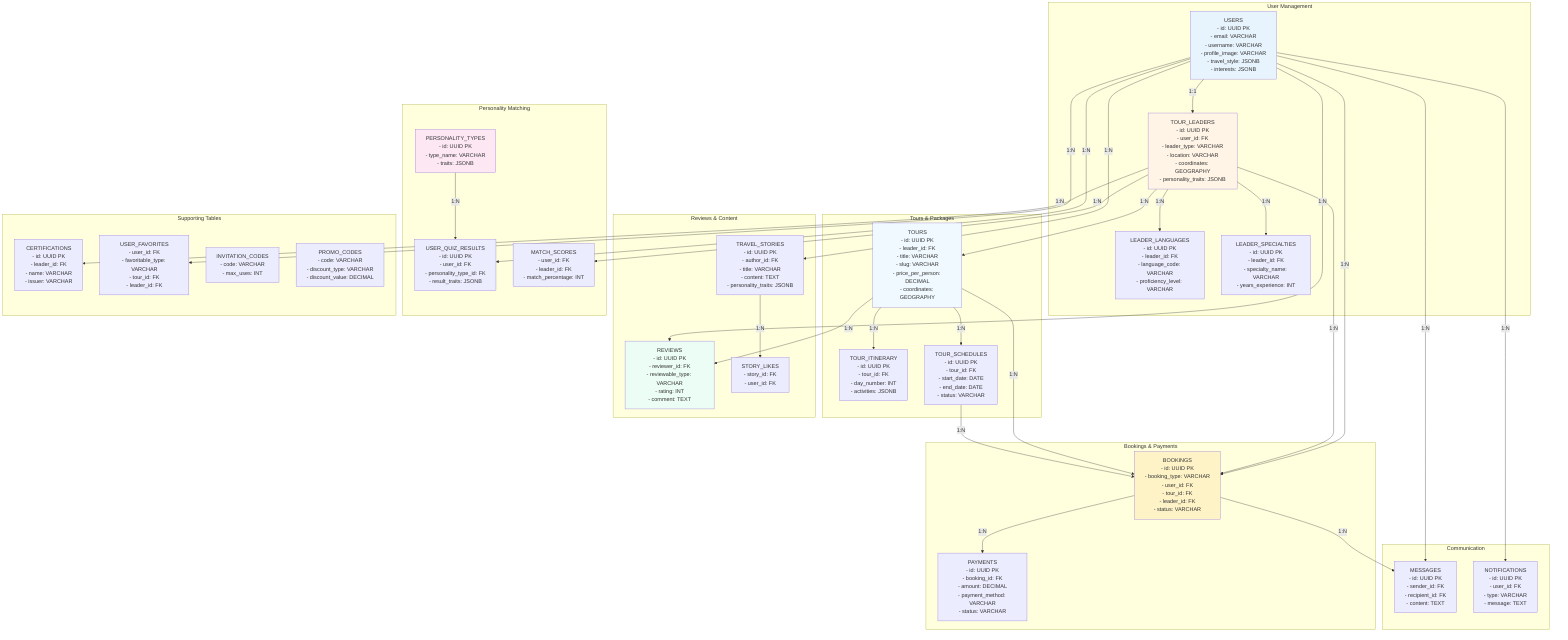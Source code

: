 %%{init: {'theme':'default', 'themeVariables': { 'primaryColor': '#ff6b35', 'primaryTextColor': '#fff', 'primaryBorderColor': '#ff6b35', 'lineColor': '#333', 'secondaryColor': '#006b6b', 'tertiaryColor': '#fff'}}}%%

graph TB
    subgraph "User Management"
        users[USERS<br/>- id: UUID PK<br/>- email: VARCHAR<br/>- username: VARCHAR<br/>- profile_image: VARCHAR<br/>- travel_style: JSONB<br/>- interests: JSONB]
        
        tour_leaders[TOUR_LEADERS<br/>- id: UUID PK<br/>- user_id: FK<br/>- leader_type: VARCHAR<br/>- location: VARCHAR<br/>- coordinates: GEOGRAPHY<br/>- personality_traits: JSONB]
        
        leader_languages[LEADER_LANGUAGES<br/>- id: UUID PK<br/>- leader_id: FK<br/>- language_code: VARCHAR<br/>- proficiency_level: VARCHAR]
        
        leader_specialties[LEADER_SPECIALTIES<br/>- id: UUID PK<br/>- leader_id: FK<br/>- specialty_name: VARCHAR<br/>- years_experience: INT]
    end
    
    subgraph "Tours & Packages"
        tours[TOURS<br/>- id: UUID PK<br/>- leader_id: FK<br/>- title: VARCHAR<br/>- slug: VARCHAR<br/>- price_per_person: DECIMAL<br/>- coordinates: GEOGRAPHY]
        
        tour_itinerary[TOUR_ITINERARY<br/>- id: UUID PK<br/>- tour_id: FK<br/>- day_number: INT<br/>- activities: JSONB]
        
        tour_schedules[TOUR_SCHEDULES<br/>- id: UUID PK<br/>- tour_id: FK<br/>- start_date: DATE<br/>- end_date: DATE<br/>- status: VARCHAR]
    end
    
    subgraph "Bookings & Payments"
        bookings[BOOKINGS<br/>- id: UUID PK<br/>- booking_type: VARCHAR<br/>- user_id: FK<br/>- tour_id: FK<br/>- leader_id: FK<br/>- status: VARCHAR]
        
        payments[PAYMENTS<br/>- id: UUID PK<br/>- booking_id: FK<br/>- amount: DECIMAL<br/>- payment_method: VARCHAR<br/>- status: VARCHAR]
    end
    
    subgraph "Reviews & Content"
        reviews[REVIEWS<br/>- id: UUID PK<br/>- reviewer_id: FK<br/>- reviewable_type: VARCHAR<br/>- rating: INT<br/>- comment: TEXT]
        
        travel_stories[TRAVEL_STORIES<br/>- id: UUID PK<br/>- author_id: FK<br/>- title: VARCHAR<br/>- content: TEXT<br/>- personality_traits: JSONB]
        
        story_likes[STORY_LIKES<br/>- story_id: FK<br/>- user_id: FK]
    end
    
    subgraph "Personality Matching"
        personality_types[PERSONALITY_TYPES<br/>- id: UUID PK<br/>- type_name: VARCHAR<br/>- traits: JSONB]
        
        user_quiz_results[USER_QUIZ_RESULTS<br/>- id: UUID PK<br/>- user_id: FK<br/>- personality_type_id: FK<br/>- result_traits: JSONB]
        
        personality_match_scores[MATCH_SCORES<br/>- user_id: FK<br/>- leader_id: FK<br/>- match_percentage: INT]
    end
    
    subgraph "Communication"
        messages[MESSAGES<br/>- id: UUID PK<br/>- sender_id: FK<br/>- recipient_id: FK<br/>- content: TEXT]
        
        notifications[NOTIFICATIONS<br/>- id: UUID PK<br/>- user_id: FK<br/>- type: VARCHAR<br/>- message: TEXT]
    end
    
    subgraph "Supporting Tables"
        certifications[CERTIFICATIONS<br/>- id: UUID PK<br/>- leader_id: FK<br/>- name: VARCHAR<br/>- issuer: VARCHAR]
        
        user_favorites[USER_FAVORITES<br/>- user_id: FK<br/>- favoritable_type: VARCHAR<br/>- tour_id: FK<br/>- leader_id: FK]
        
        invitation_codes[INVITATION_CODES<br/>- code: VARCHAR<br/>- max_uses: INT]
        
        promo_codes[PROMO_CODES<br/>- code: VARCHAR<br/>- discount_type: VARCHAR<br/>- discount_value: DECIMAL]
    end
    
    %% Relationships
    users -->|1:1| tour_leaders
    users -->|1:N| bookings
    users -->|1:N| reviews
    users -->|1:N| travel_stories
    users -->|1:N| messages
    users -->|1:N| notifications
    users -->|1:N| user_quiz_results
    users -->|1:N| user_favorites
    
    tour_leaders -->|1:N| tours
    tour_leaders -->|1:N| leader_languages
    tour_leaders -->|1:N| leader_specialties
    tour_leaders -->|1:N| certifications
    tour_leaders -->|1:N| bookings
    tour_leaders -->|1:N| personality_match_scores
    
    tours -->|1:N| tour_itinerary
    tours -->|1:N| tour_schedules
    tours -->|1:N| bookings
    tours -->|1:N| reviews
    
    tour_schedules -->|1:N| bookings
    
    bookings -->|1:N| payments
    bookings -->|1:N| messages
    
    travel_stories -->|1:N| story_likes
    
    personality_types -->|1:N| user_quiz_results
    
    style users fill:#e8f4fd
    style tour_leaders fill:#fff4e6
    style tours fill:#f0f9ff
    style bookings fill:#fef3c7
    style reviews fill:#ecfdf5
    style personality_types fill:#fce7f3